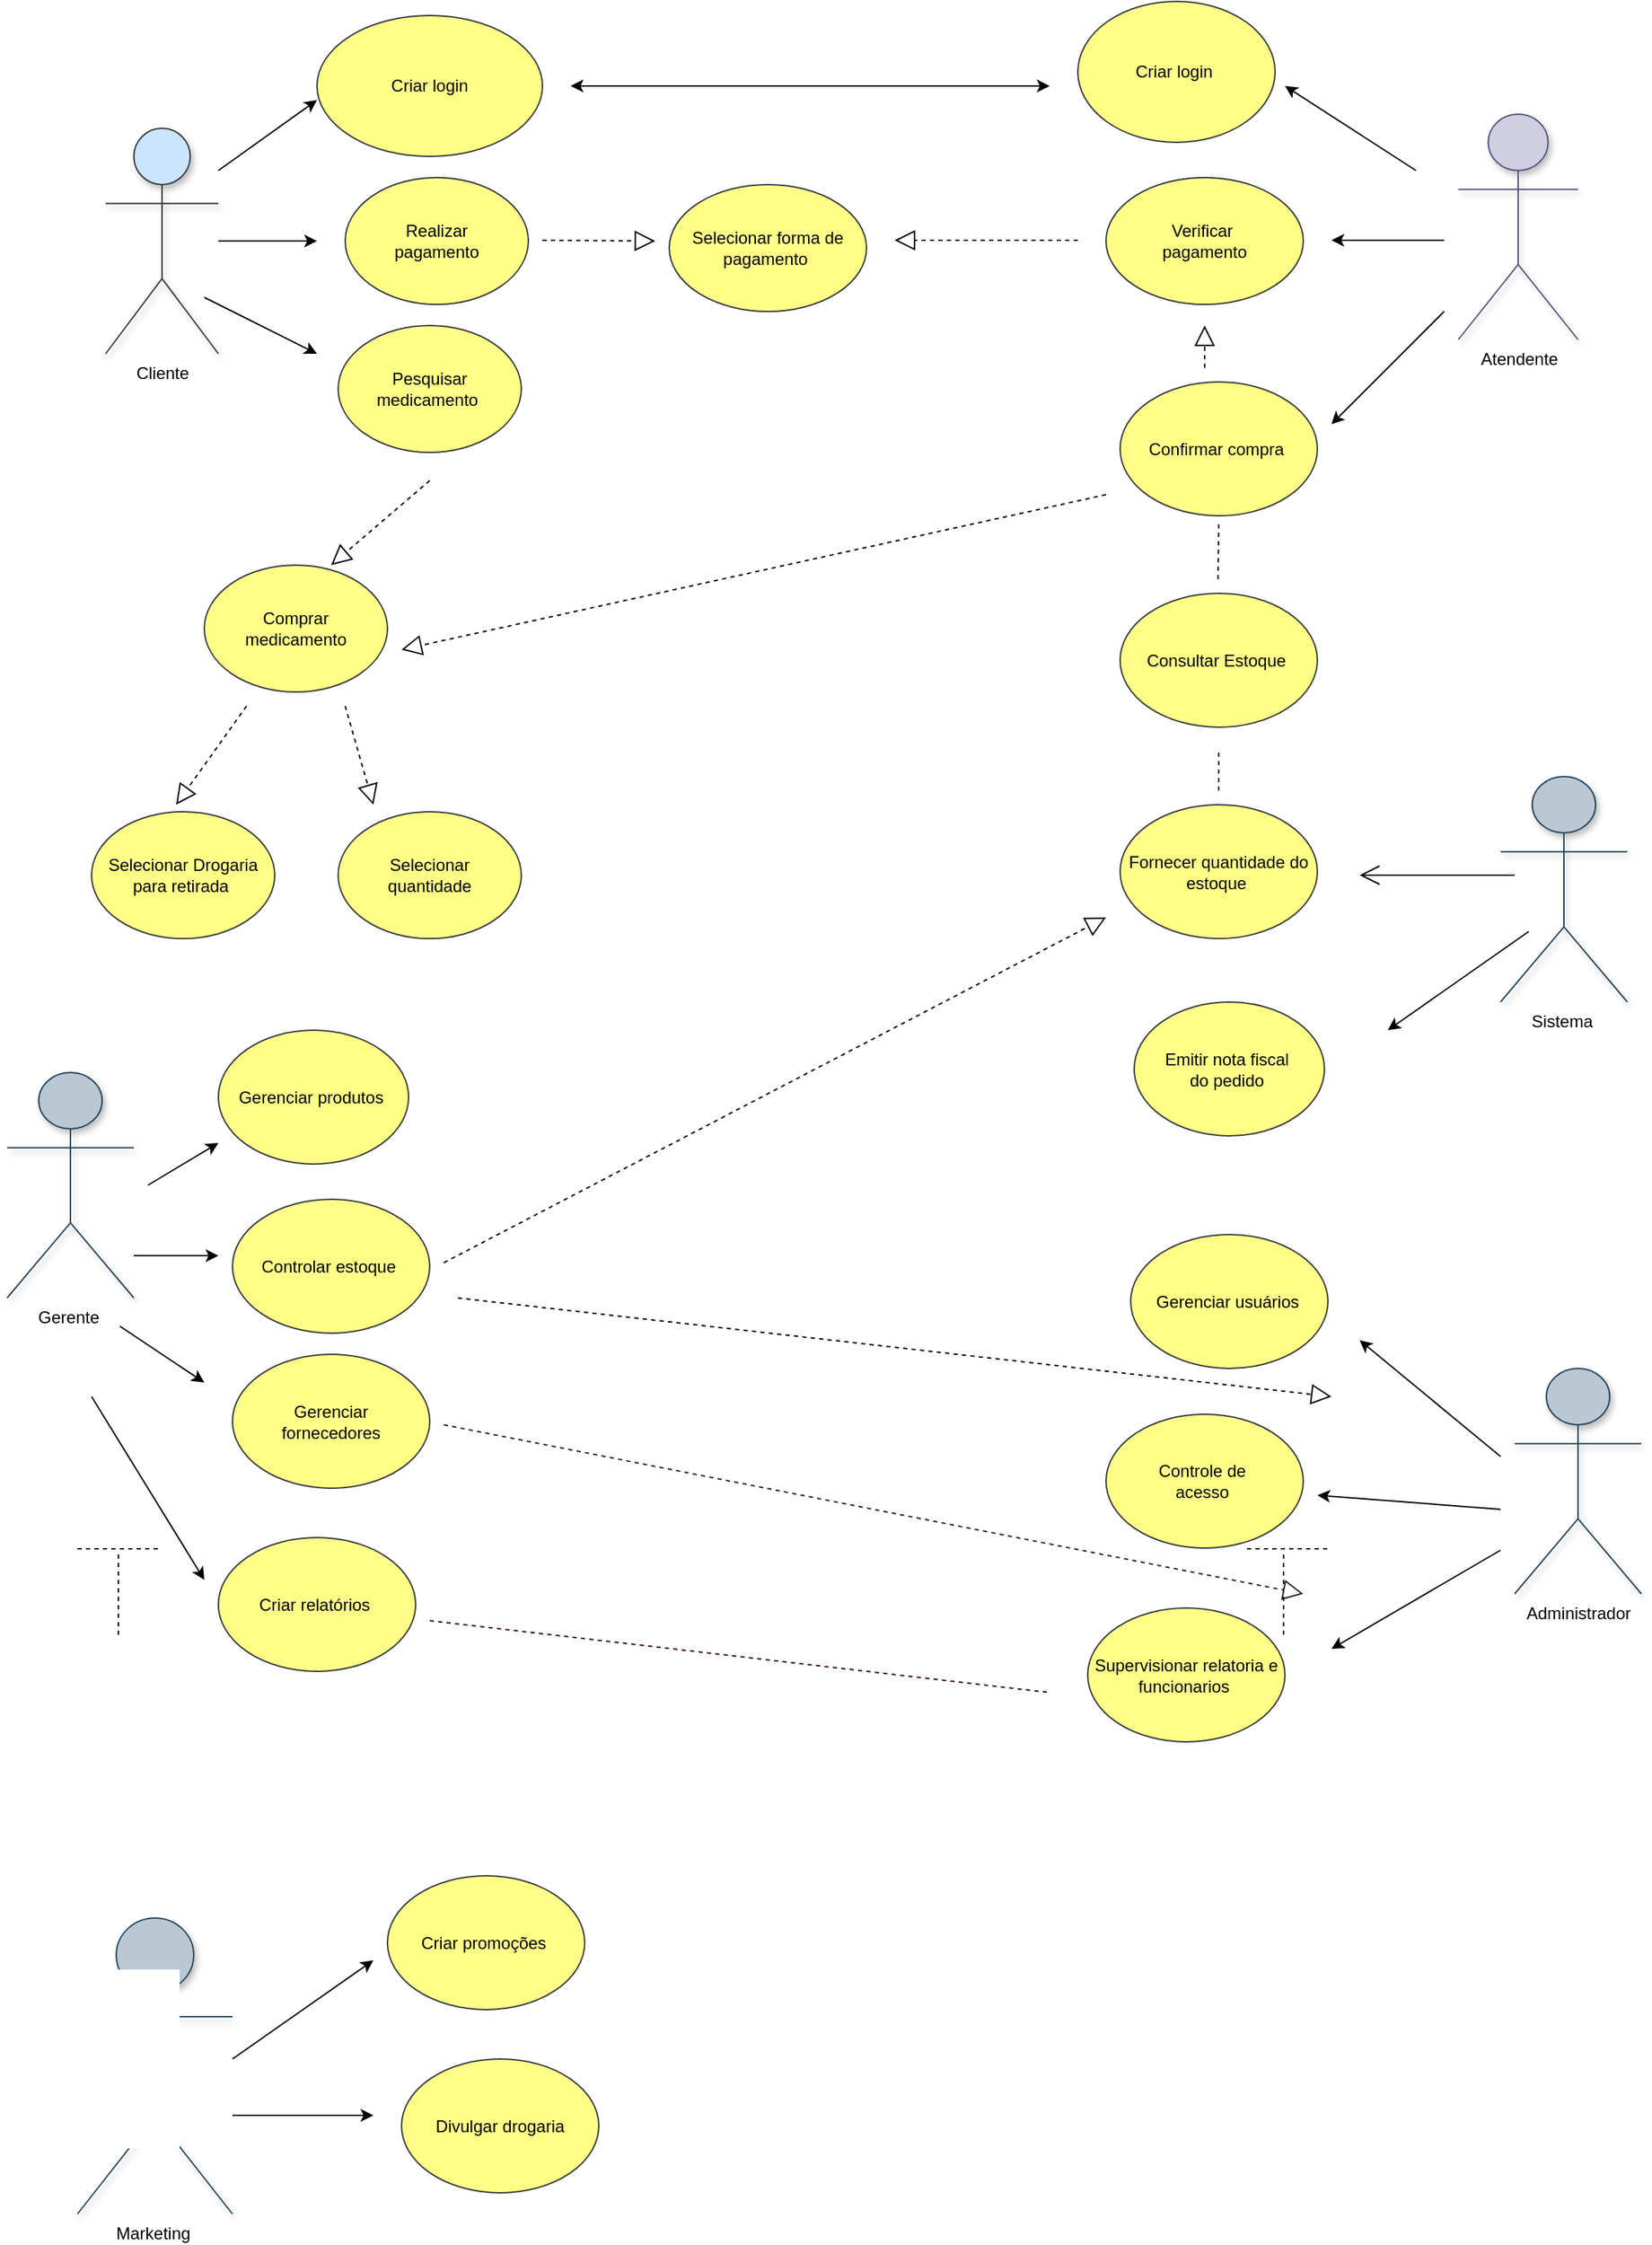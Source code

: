 <mxfile version="26.1.3" pages="2">
  <diagram name="Página-1" id="gC3RrV2aOzcXuzw-rNPh">
    <mxGraphModel dx="2253" dy="781" grid="1" gridSize="10" guides="1" tooltips="1" connect="1" arrows="1" fold="1" page="1" pageScale="1" pageWidth="827" pageHeight="1169" math="0" shadow="0">
      <root>
        <mxCell id="0" />
        <mxCell id="1" parent="0" />
        <mxCell id="Yk6kG_hu-b-GHQAvHQXt-1" value="" style="endArrow=none;dashed=1;html=1;rounded=0;" edge="1" parent="1">
          <mxGeometry width="50" height="50" relative="1" as="geometry">
            <mxPoint x="-30" y="1168" as="sourcePoint" />
            <mxPoint x="30" y="1168" as="targetPoint" />
          </mxGeometry>
        </mxCell>
        <mxCell id="Yk6kG_hu-b-GHQAvHQXt-3" value="Cliente" style="shape=umlActor;verticalLabelPosition=bottom;verticalAlign=top;html=1;outlineConnect=0;fillColor=#cce5ff;strokeColor=#36393d;shadow=1;" vertex="1" parent="1">
          <mxGeometry x="-10" y="160" width="80" height="160" as="geometry" />
        </mxCell>
        <mxCell id="Yk6kG_hu-b-GHQAvHQXt-4" value="" style="endArrow=none;dashed=1;html=1;rounded=0;" edge="1" parent="1">
          <mxGeometry width="50" height="50" relative="1" as="geometry">
            <mxPoint x="800" y="1168" as="sourcePoint" />
            <mxPoint x="860" y="1168" as="targetPoint" />
          </mxGeometry>
        </mxCell>
        <mxCell id="Yk6kG_hu-b-GHQAvHQXt-7" value="" style="endArrow=classic;html=1;rounded=0;" edge="1" parent="1">
          <mxGeometry width="50" height="50" relative="1" as="geometry">
            <mxPoint x="70" y="190" as="sourcePoint" />
            <mxPoint x="140" y="140" as="targetPoint" />
          </mxGeometry>
        </mxCell>
        <mxCell id="Yk6kG_hu-b-GHQAvHQXt-9" value="" style="endArrow=classic;html=1;rounded=0;" edge="1" parent="1">
          <mxGeometry width="50" height="50" relative="1" as="geometry">
            <mxPoint x="70" y="240" as="sourcePoint" />
            <mxPoint x="140" y="240" as="targetPoint" />
          </mxGeometry>
        </mxCell>
        <mxCell id="Yk6kG_hu-b-GHQAvHQXt-10" value="" style="endArrow=classic;html=1;rounded=0;" edge="1" parent="1">
          <mxGeometry width="50" height="50" relative="1" as="geometry">
            <mxPoint x="60" y="280" as="sourcePoint" />
            <mxPoint x="140" y="320" as="targetPoint" />
          </mxGeometry>
        </mxCell>
        <mxCell id="Yk6kG_hu-b-GHQAvHQXt-12" value="Pesquisar medicamento&amp;nbsp;" style="ellipse;whiteSpace=wrap;html=1;fillColor=#ffff88;strokeColor=#36393d;" vertex="1" parent="1">
          <mxGeometry x="155" y="300" width="130" height="90" as="geometry" />
        </mxCell>
        <mxCell id="Yk6kG_hu-b-GHQAvHQXt-13" value="Criar login" style="ellipse;whiteSpace=wrap;html=1;fillColor=#ffff88;strokeColor=#36393d;" vertex="1" parent="1">
          <mxGeometry x="140" y="80" width="160" height="100" as="geometry" />
        </mxCell>
        <mxCell id="Yk6kG_hu-b-GHQAvHQXt-14" value="Atendente" style="shape=umlActor;verticalLabelPosition=bottom;verticalAlign=top;html=1;outlineConnect=0;fillColor=#d0cee2;strokeColor=#56517e;shadow=1;" vertex="1" parent="1">
          <mxGeometry x="950" y="150" width="85" height="160" as="geometry" />
        </mxCell>
        <mxCell id="Yk6kG_hu-b-GHQAvHQXt-15" value="" style="endArrow=classic;html=1;rounded=0;" edge="1" parent="1">
          <mxGeometry width="50" height="50" relative="1" as="geometry">
            <mxPoint x="940" y="239.5" as="sourcePoint" />
            <mxPoint x="860" y="239.5" as="targetPoint" />
          </mxGeometry>
        </mxCell>
        <mxCell id="Yk6kG_hu-b-GHQAvHQXt-16" value="" style="endArrow=classic;html=1;rounded=0;" edge="1" parent="1">
          <mxGeometry width="50" height="50" relative="1" as="geometry">
            <mxPoint x="920" y="190" as="sourcePoint" />
            <mxPoint x="827" y="130" as="targetPoint" />
          </mxGeometry>
        </mxCell>
        <mxCell id="Yk6kG_hu-b-GHQAvHQXt-18" value="Selecionar&lt;div&gt;&amp;nbsp;quantidade&amp;nbsp;&lt;/div&gt;" style="ellipse;whiteSpace=wrap;html=1;fillColor=#ffff88;strokeColor=#36393d;" vertex="1" parent="1">
          <mxGeometry x="155" y="645" width="130" height="90" as="geometry" />
        </mxCell>
        <mxCell id="Yk6kG_hu-b-GHQAvHQXt-19" value="Comprar&lt;div&gt;&amp;nbsp;medicamento&amp;nbsp;&lt;/div&gt;" style="ellipse;whiteSpace=wrap;html=1;fillColor=#ffff88;strokeColor=#36393d;" vertex="1" parent="1">
          <mxGeometry x="60" y="470" width="130" height="90" as="geometry" />
        </mxCell>
        <mxCell id="Yk6kG_hu-b-GHQAvHQXt-20" value="Selecionar Drogaria para retirada&amp;nbsp;" style="ellipse;whiteSpace=wrap;html=1;fillColor=#ffff88;strokeColor=#36393d;" vertex="1" parent="1">
          <mxGeometry x="-20" y="645" width="130" height="90" as="geometry" />
        </mxCell>
        <mxCell id="Yk6kG_hu-b-GHQAvHQXt-22" value="" style="endArrow=block;dashed=1;endFill=0;endSize=12;html=1;rounded=0;" edge="1" parent="1">
          <mxGeometry width="160" relative="1" as="geometry">
            <mxPoint x="90" y="570" as="sourcePoint" />
            <mxPoint x="40" y="640" as="targetPoint" />
          </mxGeometry>
        </mxCell>
        <mxCell id="Yk6kG_hu-b-GHQAvHQXt-23" value="" style="endArrow=block;dashed=1;endFill=0;endSize=12;html=1;rounded=0;" edge="1" parent="1">
          <mxGeometry width="160" relative="1" as="geometry">
            <mxPoint x="160" y="570" as="sourcePoint" />
            <mxPoint x="180" y="640" as="targetPoint" />
          </mxGeometry>
        </mxCell>
        <mxCell id="Yk6kG_hu-b-GHQAvHQXt-24" value="" style="endArrow=block;dashed=1;endFill=0;endSize=12;html=1;rounded=0;" edge="1" parent="1">
          <mxGeometry width="160" relative="1" as="geometry">
            <mxPoint x="220" y="410" as="sourcePoint" />
            <mxPoint x="150" y="470" as="targetPoint" />
          </mxGeometry>
        </mxCell>
        <mxCell id="Yk6kG_hu-b-GHQAvHQXt-25" value="Realizar&lt;div&gt;&amp;nbsp;pagamento&amp;nbsp;&lt;/div&gt;" style="ellipse;whiteSpace=wrap;html=1;fillColor=#ffff88;strokeColor=#36393d;" vertex="1" parent="1">
          <mxGeometry x="160" y="195" width="130" height="90" as="geometry" />
        </mxCell>
        <mxCell id="Yk6kG_hu-b-GHQAvHQXt-26" value="" style="endArrow=block;dashed=1;endFill=0;endSize=12;html=1;rounded=0;" edge="1" parent="1">
          <mxGeometry width="160" relative="1" as="geometry">
            <mxPoint x="300" y="239.5" as="sourcePoint" />
            <mxPoint x="380" y="240" as="targetPoint" />
          </mxGeometry>
        </mxCell>
        <mxCell id="Yk6kG_hu-b-GHQAvHQXt-27" value="Selecionar forma de pagamento&amp;nbsp;" style="ellipse;whiteSpace=wrap;html=1;fillColor=#ffff88;strokeColor=#36393d;" vertex="1" parent="1">
          <mxGeometry x="390" y="200" width="140" height="90" as="geometry" />
        </mxCell>
        <mxCell id="Yk6kG_hu-b-GHQAvHQXt-28" value="Verificar&amp;nbsp;&lt;div&gt;&amp;nbsp;pagamento&amp;nbsp;&lt;/div&gt;" style="ellipse;whiteSpace=wrap;html=1;fillColor=#ffff88;strokeColor=#36393d;" vertex="1" parent="1">
          <mxGeometry x="700" y="195" width="140" height="90" as="geometry" />
        </mxCell>
        <mxCell id="Yk6kG_hu-b-GHQAvHQXt-30" value="" style="endArrow=block;dashed=1;endFill=0;endSize=12;html=1;rounded=0;" edge="1" parent="1">
          <mxGeometry width="160" relative="1" as="geometry">
            <mxPoint x="680" y="239.5" as="sourcePoint" />
            <mxPoint x="550" y="239.5" as="targetPoint" />
          </mxGeometry>
        </mxCell>
        <mxCell id="Yk6kG_hu-b-GHQAvHQXt-31" value="Criar login&amp;nbsp;" style="ellipse;whiteSpace=wrap;html=1;fillColor=#ffff88;strokeColor=#36393d;" vertex="1" parent="1">
          <mxGeometry x="680" y="70" width="140" height="100" as="geometry" />
        </mxCell>
        <mxCell id="Yk6kG_hu-b-GHQAvHQXt-32" value="" style="endArrow=classic;startArrow=classic;html=1;rounded=0;" edge="1" parent="1">
          <mxGeometry width="50" height="50" relative="1" as="geometry">
            <mxPoint x="320" y="130" as="sourcePoint" />
            <mxPoint x="660" y="130" as="targetPoint" />
          </mxGeometry>
        </mxCell>
        <mxCell id="Yk6kG_hu-b-GHQAvHQXt-33" value="" style="endArrow=classic;html=1;rounded=0;" edge="1" parent="1">
          <mxGeometry width="50" height="50" relative="1" as="geometry">
            <mxPoint x="940" y="290" as="sourcePoint" />
            <mxPoint x="860" y="370" as="targetPoint" />
          </mxGeometry>
        </mxCell>
        <mxCell id="Yk6kG_hu-b-GHQAvHQXt-35" value="Confirmar compra&amp;nbsp;" style="ellipse;whiteSpace=wrap;html=1;fillColor=#ffff88;strokeColor=#36393d;" vertex="1" parent="1">
          <mxGeometry x="710" y="340" width="140" height="95" as="geometry" />
        </mxCell>
        <mxCell id="Yk6kG_hu-b-GHQAvHQXt-36" value="" style="endArrow=block;dashed=1;endFill=0;endSize=12;html=1;rounded=0;" edge="1" parent="1">
          <mxGeometry width="160" relative="1" as="geometry">
            <mxPoint x="770" y="330" as="sourcePoint" />
            <mxPoint x="770" y="300" as="targetPoint" />
          </mxGeometry>
        </mxCell>
        <mxCell id="Yk6kG_hu-b-GHQAvHQXt-37" value="" style="endArrow=block;dashed=1;endFill=0;endSize=12;html=1;rounded=0;" edge="1" parent="1">
          <mxGeometry width="160" relative="1" as="geometry">
            <mxPoint x="700" y="420" as="sourcePoint" />
            <mxPoint x="200" y="530" as="targetPoint" />
          </mxGeometry>
        </mxCell>
        <mxCell id="Yk6kG_hu-b-GHQAvHQXt-38" value="Sistema&amp;nbsp;" style="shape=umlActor;verticalLabelPosition=bottom;verticalAlign=top;html=1;fillColor=#bac8d3;strokeColor=#23445d;shadow=1;" vertex="1" parent="1">
          <mxGeometry x="980" y="620" width="90" height="160" as="geometry" />
        </mxCell>
        <mxCell id="Yk6kG_hu-b-GHQAvHQXt-39" value="" style="endArrow=open;endFill=1;endSize=12;html=1;rounded=0;" edge="1" parent="1">
          <mxGeometry width="160" relative="1" as="geometry">
            <mxPoint x="990" y="690" as="sourcePoint" />
            <mxPoint x="880" y="690" as="targetPoint" />
          </mxGeometry>
        </mxCell>
        <mxCell id="Yk6kG_hu-b-GHQAvHQXt-40" value="Fornecer quantidade do estoque&amp;nbsp;" style="ellipse;whiteSpace=wrap;html=1;fillColor=#ffff88;strokeColor=#36393d;" vertex="1" parent="1">
          <mxGeometry x="710" y="640" width="140" height="95" as="geometry" />
        </mxCell>
        <mxCell id="Yk6kG_hu-b-GHQAvHQXt-41" value="Consultar Estoque&amp;nbsp;" style="ellipse;whiteSpace=wrap;html=1;fillColor=#ffff88;strokeColor=#36393d;" vertex="1" parent="1">
          <mxGeometry x="710" y="490" width="140" height="95" as="geometry" />
        </mxCell>
        <mxCell id="Yk6kG_hu-b-GHQAvHQXt-43" value="" style="endArrow=none;dashed=1;html=1;rounded=0;" edge="1" parent="1">
          <mxGeometry width="50" height="50" relative="1" as="geometry">
            <mxPoint x="779.5" y="480" as="sourcePoint" />
            <mxPoint x="780" y="440" as="targetPoint" />
          </mxGeometry>
        </mxCell>
        <mxCell id="Yk6kG_hu-b-GHQAvHQXt-44" value="" style="endArrow=none;dashed=1;html=1;rounded=0;" edge="1" parent="1">
          <mxGeometry width="50" height="50" relative="1" as="geometry">
            <mxPoint x="780" y="630" as="sourcePoint" />
            <mxPoint x="780" y="600" as="targetPoint" />
          </mxGeometry>
        </mxCell>
        <mxCell id="Yk6kG_hu-b-GHQAvHQXt-45" value="" style="endArrow=classic;html=1;rounded=0;" edge="1" parent="1">
          <mxGeometry width="50" height="50" relative="1" as="geometry">
            <mxPoint x="1000" y="730" as="sourcePoint" />
            <mxPoint x="900" y="800" as="targetPoint" />
          </mxGeometry>
        </mxCell>
        <mxCell id="Yk6kG_hu-b-GHQAvHQXt-46" value="Emitir nota fiscal&amp;nbsp;&lt;div&gt;do pedido&amp;nbsp;&lt;/div&gt;" style="ellipse;whiteSpace=wrap;html=1;fillColor=#ffff88;strokeColor=#36393d;" vertex="1" parent="1">
          <mxGeometry x="720" y="780" width="135" height="95" as="geometry" />
        </mxCell>
        <mxCell id="Yk6kG_hu-b-GHQAvHQXt-48" value="Gerente&amp;nbsp;" style="shape=umlActor;verticalLabelPosition=bottom;verticalAlign=top;html=1;outlineConnect=0;fillColor=#bac8d3;strokeColor=#23445d;shadow=1;" vertex="1" parent="1">
          <mxGeometry x="-80" y="830" width="90" height="160" as="geometry" />
        </mxCell>
        <mxCell id="Yk6kG_hu-b-GHQAvHQXt-49" value="" style="endArrow=classic;html=1;rounded=0;" edge="1" parent="1">
          <mxGeometry width="50" height="50" relative="1" as="geometry">
            <mxPoint x="20" y="910" as="sourcePoint" />
            <mxPoint x="70" y="880" as="targetPoint" />
          </mxGeometry>
        </mxCell>
        <mxCell id="Yk6kG_hu-b-GHQAvHQXt-50" value="Controlar estoque&amp;nbsp;" style="ellipse;whiteSpace=wrap;html=1;fillColor=#ffff88;strokeColor=#36393d;" vertex="1" parent="1">
          <mxGeometry x="80" y="920" width="140" height="95" as="geometry" />
        </mxCell>
        <mxCell id="Yk6kG_hu-b-GHQAvHQXt-51" value="Gerenciar produtos&amp;nbsp;" style="ellipse;whiteSpace=wrap;html=1;fillColor=#ffff88;strokeColor=#36393d;" vertex="1" parent="1">
          <mxGeometry x="70" y="800" width="135" height="95" as="geometry" />
        </mxCell>
        <mxCell id="Yk6kG_hu-b-GHQAvHQXt-52" value="Gerenciar&lt;div&gt;&amp;nbsp;fornecedores&amp;nbsp;&lt;/div&gt;" style="ellipse;whiteSpace=wrap;html=1;fillColor=#ffff88;strokeColor=#36393d;" vertex="1" parent="1">
          <mxGeometry x="80" y="1030" width="140" height="95" as="geometry" />
        </mxCell>
        <mxCell id="Yk6kG_hu-b-GHQAvHQXt-53" value="" style="endArrow=classic;html=1;rounded=0;" edge="1" parent="1">
          <mxGeometry width="50" height="50" relative="1" as="geometry">
            <mxPoint x="10" y="960" as="sourcePoint" />
            <mxPoint x="70" y="960" as="targetPoint" />
          </mxGeometry>
        </mxCell>
        <mxCell id="Yk6kG_hu-b-GHQAvHQXt-54" value="" style="endArrow=block;dashed=1;endFill=0;endSize=12;html=1;rounded=0;" edge="1" parent="1">
          <mxGeometry width="160" relative="1" as="geometry">
            <mxPoint x="230" y="965" as="sourcePoint" />
            <mxPoint x="700" y="720" as="targetPoint" />
          </mxGeometry>
        </mxCell>
        <mxCell id="Yk6kG_hu-b-GHQAvHQXt-55" value="" style="endArrow=classic;html=1;rounded=0;" edge="1" parent="1">
          <mxGeometry width="50" height="50" relative="1" as="geometry">
            <mxPoint y="1010" as="sourcePoint" />
            <mxPoint x="60" y="1050" as="targetPoint" />
          </mxGeometry>
        </mxCell>
        <mxCell id="Yk6kG_hu-b-GHQAvHQXt-57" value="" style="endArrow=none;dashed=1;html=1;rounded=0;" edge="1" parent="1">
          <mxGeometry width="50" height="50" relative="1" as="geometry">
            <mxPoint x="-1" y="1229" as="sourcePoint" />
            <mxPoint x="-1" y="1169" as="targetPoint" />
          </mxGeometry>
        </mxCell>
        <mxCell id="Yk6kG_hu-b-GHQAvHQXt-58" value="" style="endArrow=none;dashed=1;html=1;rounded=0;" edge="1" parent="1">
          <mxGeometry width="50" height="50" relative="1" as="geometry">
            <mxPoint x="826" y="1229" as="sourcePoint" />
            <mxPoint x="826" y="1169" as="targetPoint" />
          </mxGeometry>
        </mxCell>
        <mxCell id="Yk6kG_hu-b-GHQAvHQXt-59" value="" style="endArrow=classic;html=1;rounded=0;" edge="1" parent="1">
          <mxGeometry width="50" height="50" relative="1" as="geometry">
            <mxPoint x="-20" y="1060" as="sourcePoint" />
            <mxPoint x="60" y="1190" as="targetPoint" />
          </mxGeometry>
        </mxCell>
        <mxCell id="Yk6kG_hu-b-GHQAvHQXt-60" value="Criar relatórios&amp;nbsp;" style="ellipse;whiteSpace=wrap;html=1;fillColor=#ffff88;strokeColor=#36393d;" vertex="1" parent="1">
          <mxGeometry x="70" y="1160" width="140" height="95" as="geometry" />
        </mxCell>
        <mxCell id="Yk6kG_hu-b-GHQAvHQXt-61" value="Administrador" style="shape=umlActor;verticalLabelPosition=bottom;verticalAlign=top;html=1;outlineConnect=0;fillColor=#bac8d3;strokeColor=#23445d;shadow=1;" vertex="1" parent="1">
          <mxGeometry x="990" y="1040" width="90" height="160" as="geometry" />
        </mxCell>
        <mxCell id="Yk6kG_hu-b-GHQAvHQXt-62" value="" style="endArrow=classic;html=1;rounded=0;" edge="1" parent="1">
          <mxGeometry width="50" height="50" relative="1" as="geometry">
            <mxPoint x="980" y="1102.5" as="sourcePoint" />
            <mxPoint x="880" y="1020" as="targetPoint" />
          </mxGeometry>
        </mxCell>
        <mxCell id="Yk6kG_hu-b-GHQAvHQXt-63" value="" style="endArrow=classic;html=1;rounded=0;" edge="1" parent="1">
          <mxGeometry width="50" height="50" relative="1" as="geometry">
            <mxPoint x="980" y="1140" as="sourcePoint" />
            <mxPoint x="850" y="1130" as="targetPoint" />
          </mxGeometry>
        </mxCell>
        <mxCell id="Yk6kG_hu-b-GHQAvHQXt-64" value="" style="endArrow=classic;html=1;rounded=0;" edge="1" parent="1">
          <mxGeometry width="50" height="50" relative="1" as="geometry">
            <mxPoint x="980" y="1169" as="sourcePoint" />
            <mxPoint x="860" y="1239" as="targetPoint" />
          </mxGeometry>
        </mxCell>
        <mxCell id="Yk6kG_hu-b-GHQAvHQXt-65" value="Gerenciar usuários&amp;nbsp;" style="ellipse;whiteSpace=wrap;html=1;fillColor=#ffff88;strokeColor=#36393d;" vertex="1" parent="1">
          <mxGeometry x="717.5" y="945" width="140" height="95" as="geometry" />
        </mxCell>
        <mxCell id="Yk6kG_hu-b-GHQAvHQXt-66" value="Controle de&amp;nbsp;&lt;div&gt;acesso&amp;nbsp;&lt;/div&gt;" style="ellipse;whiteSpace=wrap;html=1;fillColor=#ffff88;strokeColor=#36393d;" vertex="1" parent="1">
          <mxGeometry x="700" y="1072.5" width="140" height="95" as="geometry" />
        </mxCell>
        <mxCell id="Yk6kG_hu-b-GHQAvHQXt-68" value="" style="endArrow=block;dashed=1;endFill=0;endSize=12;html=1;rounded=0;" edge="1" parent="1">
          <mxGeometry width="160" relative="1" as="geometry">
            <mxPoint x="240" y="990" as="sourcePoint" />
            <mxPoint x="860" y="1060" as="targetPoint" />
          </mxGeometry>
        </mxCell>
        <mxCell id="Yk6kG_hu-b-GHQAvHQXt-69" value="" style="endArrow=block;dashed=1;endFill=0;endSize=12;html=1;rounded=0;fillColor=#dae8fc;strokeColor=light-dark(#212121, #5c79a3);" edge="1" parent="1">
          <mxGeometry width="160" relative="1" as="geometry">
            <mxPoint x="230" y="1080" as="sourcePoint" />
            <mxPoint x="840" y="1200" as="targetPoint" />
          </mxGeometry>
        </mxCell>
        <mxCell id="Yk6kG_hu-b-GHQAvHQXt-70" value="Supervisionar relatoria e funcionarios&amp;nbsp;" style="ellipse;whiteSpace=wrap;html=1;fillColor=#ffff88;strokeColor=#36393d;" vertex="1" parent="1">
          <mxGeometry x="687" y="1210" width="140" height="95" as="geometry" />
        </mxCell>
        <mxCell id="Yk6kG_hu-b-GHQAvHQXt-71" value="" style="endArrow=none;dashed=1;html=1;rounded=0;fillColor=#dae8fc;strokeColor=#330033;" edge="1" parent="1">
          <mxGeometry width="50" height="50" relative="1" as="geometry">
            <mxPoint x="220" y="1219" as="sourcePoint" />
            <mxPoint x="660" y="1270" as="targetPoint" />
          </mxGeometry>
        </mxCell>
        <mxCell id="Yk6kG_hu-b-GHQAvHQXt-72" value="Marketing&amp;nbsp;" style="shape=umlActor;verticalLabelPosition=bottom;verticalAlign=top;html=1;outlineConnect=0;fillColor=#bac8d3;strokeColor=#23445d;shadow=1;" vertex="1" parent="1">
          <mxGeometry x="-30" y="1430" width="110" height="210" as="geometry" />
        </mxCell>
        <mxCell id="Yk6kG_hu-b-GHQAvHQXt-73" value="" style="endArrow=classic;html=1;rounded=0;" edge="1" parent="1">
          <mxGeometry width="50" height="50" relative="1" as="geometry">
            <mxPoint x="80" y="1530" as="sourcePoint" />
            <mxPoint x="180" y="1460" as="targetPoint" />
          </mxGeometry>
        </mxCell>
        <mxCell id="Yk6kG_hu-b-GHQAvHQXt-75" value="" style="endArrow=classic;html=1;rounded=0;" edge="1" parent="1">
          <mxGeometry width="50" height="50" relative="1" as="geometry">
            <mxPoint x="80" y="1570" as="sourcePoint" />
            <mxPoint x="180" y="1570" as="targetPoint" />
          </mxGeometry>
        </mxCell>
        <mxCell id="Yk6kG_hu-b-GHQAvHQXt-77" value="Criar promoções&amp;nbsp;" style="ellipse;whiteSpace=wrap;html=1;fillColor=#ffff88;strokeColor=#36393d;" vertex="1" parent="1">
          <mxGeometry x="190" y="1400" width="140" height="95" as="geometry" />
        </mxCell>
        <mxCell id="Yk6kG_hu-b-GHQAvHQXt-78" value="Divulgar drogaria" style="ellipse;whiteSpace=wrap;html=1;fillColor=#ffff88;strokeColor=#36393d;" vertex="1" parent="1">
          <mxGeometry x="200" y="1530" width="140" height="95" as="geometry" />
        </mxCell>
      </root>
    </mxGraphModel>
  </diagram>
  <diagram id="IpYI07IQkzwJ1DwmVJAY" name="Página-2">
    <mxGraphModel dx="2253" dy="1950" grid="1" gridSize="10" guides="1" tooltips="1" connect="1" arrows="1" fold="1" page="1" pageScale="1" pageWidth="827" pageHeight="1169" math="0" shadow="0">
      <root>
        <mxCell id="0" />
        <mxCell id="1" parent="0" />
        <mxCell id="aTbsvSiJhTJ-8lyyJaPl-1" value="" style="endArrow=none;dashed=1;html=1;rounded=0;" edge="1" parent="1">
          <mxGeometry width="50" height="50" relative="1" as="geometry">
            <mxPoint x="-20" y="20" as="sourcePoint" />
            <mxPoint x="20" y="-20" as="targetPoint" />
          </mxGeometry>
        </mxCell>
        <mxCell id="aTbsvSiJhTJ-8lyyJaPl-2" value="" style="endArrow=none;dashed=1;html=1;rounded=0;" edge="1" parent="1">
          <mxGeometry width="50" height="50" relative="1" as="geometry">
            <mxPoint x="810" y="-10" as="sourcePoint" />
            <mxPoint x="860" y="30" as="targetPoint" />
          </mxGeometry>
        </mxCell>
        <mxCell id="aTbsvSiJhTJ-8lyyJaPl-3" value="&lt;p style=&quot;margin:0px;margin-top:4px;text-align:center;&quot;&gt;&lt;i&gt;Estoque&lt;/i&gt;&lt;/p&gt;&lt;hr size=&quot;1&quot; style=&quot;border-style:solid;&quot;&gt;&lt;p style=&quot;margin:0px;margin-left:4px;&quot;&gt;Id : int&amp;nbsp;&lt;/p&gt;&lt;p style=&quot;margin:0px;margin-left:4px;&quot;&gt;Produto: int&lt;/p&gt;&lt;p style=&quot;margin:0px;margin-left:4px;&quot;&gt;quantidade: int&lt;/p&gt;&lt;hr size=&quot;1&quot; style=&quot;border-style:solid;&quot;&gt;&lt;p style=&quot;margin:0px;margin-left:4px;&quot;&gt;&lt;br&gt;&lt;/p&gt;" style="verticalAlign=top;align=left;overflow=fill;html=1;whiteSpace=wrap;" vertex="1" parent="1">
          <mxGeometry x="280" y="40" width="180" height="90" as="geometry" />
        </mxCell>
        <mxCell id="aTbsvSiJhTJ-8lyyJaPl-4" value="" style="endArrow=classic;html=1;rounded=0;" edge="1" parent="1">
          <mxGeometry width="50" height="50" relative="1" as="geometry">
            <mxPoint x="360" y="140" as="sourcePoint" />
            <mxPoint x="360" y="190" as="targetPoint" />
          </mxGeometry>
        </mxCell>
        <mxCell id="aTbsvSiJhTJ-8lyyJaPl-5" value="&lt;p style=&quot;margin:0px;margin-top:4px;text-align:center;&quot;&gt;&lt;i&gt;Produto&amp;nbsp;&lt;/i&gt;&lt;/p&gt;&lt;hr size=&quot;1&quot; style=&quot;border-style:solid;&quot;&gt;&lt;p style=&quot;margin:0px;margin-left:4px;&quot;&gt;nome: string&amp;nbsp;&lt;/p&gt;&lt;p style=&quot;margin:0px;margin-left:4px;&quot;&gt;descricao: string&lt;/p&gt;&lt;p style=&quot;margin:0px;margin-left:4px;&quot;&gt;preco:float&lt;/p&gt;&lt;p style=&quot;margin:0px;margin-left:4px;&quot;&gt;quantidade: int&lt;/p&gt;&lt;p style=&quot;margin:0px;margin-left:4px;&quot;&gt;fornrcedor: string&lt;/p&gt;&lt;hr size=&quot;1&quot; style=&quot;border-style:solid;&quot;&gt;&lt;p style=&quot;margin:0px;margin-left:4px;&quot;&gt;&lt;br&gt;&lt;/p&gt;" style="verticalAlign=top;align=left;overflow=fill;html=1;whiteSpace=wrap;" vertex="1" parent="1">
          <mxGeometry x="260" y="200" width="190" height="120" as="geometry" />
        </mxCell>
        <mxCell id="aTbsvSiJhTJ-8lyyJaPl-6" value="" style="endArrow=classic;html=1;rounded=0;" edge="1" parent="1">
          <mxGeometry width="50" height="50" relative="1" as="geometry">
            <mxPoint x="460" y="260" as="sourcePoint" />
            <mxPoint x="530" y="260" as="targetPoint" />
          </mxGeometry>
        </mxCell>
        <mxCell id="aTbsvSiJhTJ-8lyyJaPl-7" value="" style="endArrow=classic;html=1;rounded=0;" edge="1" parent="1">
          <mxGeometry width="50" height="50" relative="1" as="geometry">
            <mxPoint x="340" y="330" as="sourcePoint" />
            <mxPoint x="340" y="390" as="targetPoint" />
          </mxGeometry>
        </mxCell>
        <mxCell id="aTbsvSiJhTJ-8lyyJaPl-8" value="&lt;p style=&quot;margin:0px;margin-top:4px;text-align:center;&quot;&gt;&lt;b&gt;Fornecedor&amp;nbsp;&lt;/b&gt;&lt;/p&gt;&lt;hr size=&quot;1&quot; style=&quot;border-style:solid;&quot;&gt;&lt;p style=&quot;margin:0px;margin-left:4px;&quot;&gt;id: int&lt;/p&gt;&lt;p style=&quot;margin:0px;margin-left:4px;&quot;&gt;nome: string&lt;/p&gt;&lt;p style=&quot;margin:0px;margin-left:4px;&quot;&gt;contato:string&lt;/p&gt;&lt;p style=&quot;margin:0px;margin-left:4px;&quot;&gt;cpf: int&lt;/p&gt;&lt;hr size=&quot;1&quot; style=&quot;border-style:solid;&quot;&gt;&lt;p style=&quot;margin:0px;margin-left:4px;&quot;&gt;&lt;br&gt;&lt;/p&gt;" style="verticalAlign=top;align=left;overflow=fill;html=1;whiteSpace=wrap;" vertex="1" parent="1">
          <mxGeometry x="540" y="215" width="160" height="90" as="geometry" />
        </mxCell>
        <mxCell id="aTbsvSiJhTJ-8lyyJaPl-10" value="" style="html=1;whiteSpace=wrap;" vertex="1" parent="1">
          <mxGeometry x="540" y="305" width="160" height="20" as="geometry" />
        </mxCell>
        <mxCell id="aTbsvSiJhTJ-8lyyJaPl-12" value="&lt;p style=&quot;margin:0px;margin-top:4px;text-align:center;&quot;&gt;&lt;b&gt;Venda&amp;nbsp;&lt;/b&gt;&lt;/p&gt;&lt;hr size=&quot;1&quot; style=&quot;border-style:solid;&quot;&gt;&lt;p style=&quot;margin:0px;margin-left:4px;&quot;&gt;id: int&lt;/p&gt;&lt;p style=&quot;margin:0px;margin-left:4px;&quot;&gt;data: date&lt;/p&gt;&lt;p style=&quot;margin:0px;margin-left:4px;&quot;&gt;valortotal: int&lt;/p&gt;&lt;p style=&quot;margin:0px;margin-left:4px;&quot;&gt;cliente: string&lt;/p&gt;&lt;p style=&quot;margin:0px;margin-left:4px;&quot;&gt;produto: string&lt;/p&gt;&lt;p style=&quot;margin:0px;margin-left:4px;&quot;&gt;pagamento: int&lt;/p&gt;&lt;p style=&quot;margin:0px;margin-left:4px;&quot;&gt;receitamedica: string&lt;/p&gt;&lt;hr size=&quot;1&quot; style=&quot;border-style:solid;&quot;&gt;&lt;p style=&quot;margin:0px;margin-left:4px;&quot;&gt;&lt;br&gt;&lt;/p&gt;" style="verticalAlign=top;align=left;overflow=fill;html=1;whiteSpace=wrap;" vertex="1" parent="1">
          <mxGeometry x="250" y="400" width="200" height="150" as="geometry" />
        </mxCell>
        <mxCell id="aTbsvSiJhTJ-8lyyJaPl-13" value="" style="endArrow=classic;html=1;rounded=0;" edge="1" parent="1">
          <mxGeometry width="50" height="50" relative="1" as="geometry">
            <mxPoint x="347" y="554.5" as="sourcePoint" />
            <mxPoint x="347" y="614.5" as="targetPoint" />
          </mxGeometry>
        </mxCell>
        <mxCell id="aTbsvSiJhTJ-8lyyJaPl-14" value="&lt;p style=&quot;margin:0px;margin-top:4px;text-align:center;&quot;&gt;&lt;b&gt;Pagamento&lt;/b&gt;&lt;/p&gt;&lt;hr size=&quot;1&quot; style=&quot;border-style:solid;&quot;&gt;&lt;p style=&quot;margin:0px;margin-left:4px;&quot;&gt;id: int&lt;/p&gt;&lt;p style=&quot;margin:0px;margin-left:4px;&quot;&gt;valor: int&lt;/p&gt;&lt;p style=&quot;margin:0px;margin-left:4px;&quot;&gt;formadepagamento: string&amp;nbsp;&lt;/p&gt;&lt;p style=&quot;margin:0px;margin-left:4px;&quot;&gt;comprovante: string&lt;/p&gt;" style="verticalAlign=top;align=left;overflow=fill;html=1;whiteSpace=wrap;" vertex="1" parent="1">
          <mxGeometry x="250" y="620" width="195" height="110" as="geometry" />
        </mxCell>
        <mxCell id="aTbsvSiJhTJ-8lyyJaPl-15" value="" style="html=1;whiteSpace=wrap;" vertex="1" parent="1">
          <mxGeometry x="250" y="730" width="195" height="20" as="geometry" />
        </mxCell>
        <mxCell id="aTbsvSiJhTJ-8lyyJaPl-18" value="" style="endArrow=classic;html=1;rounded=0;" edge="1" parent="1">
          <mxGeometry width="50" height="50" relative="1" as="geometry">
            <mxPoint x="240" y="470" as="sourcePoint" />
            <mxPoint x="190" y="470" as="targetPoint" />
          </mxGeometry>
        </mxCell>
        <mxCell id="aTbsvSiJhTJ-8lyyJaPl-19" value="&lt;p style=&quot;margin:0px;margin-top:4px;text-align:center;&quot;&gt;&lt;b&gt;Cliente&lt;/b&gt;&lt;/p&gt;&lt;hr size=&quot;1&quot; style=&quot;border-style:solid;&quot;&gt;&lt;p style=&quot;margin:0px;margin-left:4px;&quot;&gt;id: int&lt;/p&gt;&lt;p style=&quot;margin:0px;margin-left:4px;&quot;&gt;nome: string&lt;/p&gt;&lt;p style=&quot;margin:0px;margin-left:4px;&quot;&gt;endereco: string&lt;/p&gt;&lt;p style=&quot;margin:0px;margin-left:4px;&quot;&gt;cpf: int&amp;nbsp;&lt;/p&gt;&lt;p style=&quot;margin:0px;margin-left:4px;&quot;&gt;pagamento: int&lt;/p&gt;&lt;p style=&quot;margin:0px;margin-left:4px;&quot;&gt;receitamedica : string&lt;/p&gt;&lt;hr size=&quot;1&quot; style=&quot;border-style:solid;&quot;&gt;&lt;p style=&quot;margin:0px;margin-left:4px;&quot;&gt;&lt;br&gt;&lt;/p&gt;" style="verticalAlign=top;align=left;overflow=fill;html=1;whiteSpace=wrap;" vertex="1" parent="1">
          <mxGeometry x="-20" y="420" width="180" height="140" as="geometry" />
        </mxCell>
        <mxCell id="aTbsvSiJhTJ-8lyyJaPl-20" value="" style="endArrow=classic;html=1;rounded=0;" edge="1" parent="1">
          <mxGeometry width="50" height="50" relative="1" as="geometry">
            <mxPoint x="-40" y="500" as="sourcePoint" />
            <mxPoint x="-90" y="500" as="targetPoint" />
          </mxGeometry>
        </mxCell>
        <mxCell id="aTbsvSiJhTJ-8lyyJaPl-21" value="&lt;p style=&quot;margin:0px;margin-top:4px;text-align:center;&quot;&gt;&lt;b&gt;Usuario&lt;/b&gt;&lt;/p&gt;&lt;hr size=&quot;1&quot; style=&quot;border-style:solid;&quot;&gt;&lt;p style=&quot;margin:0px;margin-left:4px;&quot;&gt;id: int&lt;/p&gt;&lt;p style=&quot;margin:0px;margin-left:4px;&quot;&gt;nome: string&lt;/p&gt;&lt;p style=&quot;margin:0px;margin-left:4px;&quot;&gt;cpf: int&lt;/p&gt;&lt;p style=&quot;margin:0px;margin-left:4px;&quot;&gt;senha: string&amp;nbsp;&lt;/p&gt;&lt;hr size=&quot;1&quot; style=&quot;border-style:solid;&quot;&gt;&lt;p style=&quot;margin:0px;margin-left:4px;&quot;&gt;&lt;br&gt;&lt;/p&gt;" style="verticalAlign=top;align=left;overflow=fill;html=1;whiteSpace=wrap;" vertex="1" parent="1">
          <mxGeometry x="-300" y="420" width="190" height="120" as="geometry" />
        </mxCell>
        <mxCell id="aTbsvSiJhTJ-8lyyJaPl-22" value="&lt;p style=&quot;margin:0px;margin-top:4px;text-align:center;&quot;&gt;&lt;b&gt;Gerente&amp;nbsp;&lt;/b&gt;&lt;/p&gt;&lt;hr size=&quot;1&quot; style=&quot;border-style:solid;&quot;&gt;&lt;p style=&quot;margin:0px;margin-left:4px;&quot;&gt;&lt;br&gt;&lt;/p&gt;&lt;hr size=&quot;1&quot; style=&quot;border-style:solid;&quot;&gt;&lt;p style=&quot;margin:0px;margin-left:4px;&quot;&gt;&lt;br&gt;&lt;/p&gt;" style="verticalAlign=top;align=left;overflow=fill;html=1;whiteSpace=wrap;" vertex="1" parent="1">
          <mxGeometry x="-430" y="710" width="140" height="70" as="geometry" />
        </mxCell>
        <mxCell id="aTbsvSiJhTJ-8lyyJaPl-24" value="&lt;p style=&quot;margin:0px;margin-top:4px;text-align:center;&quot;&gt;&lt;b&gt;Atender&amp;nbsp;&lt;/b&gt;&lt;/p&gt;&lt;hr size=&quot;1&quot; style=&quot;border-style:solid;&quot;&gt;&lt;p style=&quot;margin:0px;margin-left:4px;&quot;&gt;&lt;br&gt;&lt;/p&gt;&lt;hr size=&quot;1&quot; style=&quot;border-style:solid;&quot;&gt;&lt;p style=&quot;margin:0px;margin-left:4px;&quot;&gt;&lt;br&gt;&lt;/p&gt;" style="verticalAlign=top;align=left;overflow=fill;html=1;whiteSpace=wrap;" vertex="1" parent="1">
          <mxGeometry x="-50" y="710" width="150" height="80" as="geometry" />
        </mxCell>
        <mxCell id="aTbsvSiJhTJ-8lyyJaPl-25" value="" style="endArrow=classic;html=1;rounded=0;" edge="1" parent="1">
          <mxGeometry width="50" height="50" relative="1" as="geometry">
            <mxPoint x="-370" y="700" as="sourcePoint" />
            <mxPoint x="-260" y="560" as="targetPoint" />
          </mxGeometry>
        </mxCell>
        <mxCell id="aTbsvSiJhTJ-8lyyJaPl-26" value="" style="endArrow=classic;html=1;rounded=0;" edge="1" parent="1">
          <mxGeometry width="50" height="50" relative="1" as="geometry">
            <mxPoint x="-160" y="700" as="sourcePoint" />
            <mxPoint x="-160" y="570" as="targetPoint" />
          </mxGeometry>
        </mxCell>
        <mxCell id="aTbsvSiJhTJ-8lyyJaPl-27" value="" style="endArrow=classic;html=1;rounded=0;" edge="1" parent="1">
          <mxGeometry width="50" height="50" relative="1" as="geometry">
            <mxPoint x="-10" y="700" as="sourcePoint" />
            <mxPoint x="-120" y="560" as="targetPoint" />
          </mxGeometry>
        </mxCell>
        <mxCell id="aTbsvSiJhTJ-8lyyJaPl-28" value="&lt;p style=&quot;margin:0px;margin-top:4px;text-align:center;&quot;&gt;&lt;b&gt;Administrador&amp;nbsp;&lt;/b&gt;&lt;/p&gt;&lt;hr size=&quot;1&quot; style=&quot;border-style:solid;&quot;&gt;&lt;p style=&quot;margin:0px;margin-left:4px;&quot;&gt;&lt;br&gt;&lt;/p&gt;&lt;hr size=&quot;1&quot; style=&quot;border-style:solid;&quot;&gt;&lt;p style=&quot;margin:0px;margin-left:4px;&quot;&gt;&lt;br&gt;&lt;/p&gt;" style="verticalAlign=top;align=left;overflow=fill;html=1;whiteSpace=wrap;" vertex="1" parent="1">
          <mxGeometry x="-240" y="710" width="160" height="85" as="geometry" />
        </mxCell>
        <mxCell id="aTbsvSiJhTJ-8lyyJaPl-33" value="&lt;p style=&quot;margin:0px;margin-top:4px;text-align:center;&quot;&gt;&lt;b&gt;Relatorio&lt;/b&gt;&lt;/p&gt;&lt;hr size=&quot;1&quot; style=&quot;border-style:solid;&quot;&gt;&lt;p style=&quot;margin:0px;margin-left:4px;&quot;&gt;id: int&amp;nbsp;&lt;/p&gt;&lt;p style=&quot;margin:0px;margin-left:4px;&quot;&gt;tipo: string&amp;nbsp;&lt;/p&gt;&lt;p style=&quot;margin:0px;margin-left:4px;&quot;&gt;data: date&lt;/p&gt;&lt;p style=&quot;margin:0px;margin-left:4px;&quot;&gt;conteudo: string&lt;/p&gt;&lt;hr size=&quot;1&quot; style=&quot;border-style:solid;&quot;&gt;&lt;p style=&quot;margin:0px;margin-left:4px;&quot;&gt;&lt;br&gt;&lt;/p&gt;" style="verticalAlign=top;align=left;overflow=fill;html=1;whiteSpace=wrap;" vertex="1" parent="1">
          <mxGeometry x="20" y="40" width="180" height="120" as="geometry" />
        </mxCell>
        <mxCell id="aTbsvSiJhTJ-8lyyJaPl-34" value="&lt;p style=&quot;margin:0px;margin-top:4px;text-align:center;&quot;&gt;&lt;/p&gt;&lt;p style=&quot;margin:0px;margin-left:4px;&quot;&gt;&lt;b&gt;&amp;nbsp; &amp;nbsp; &amp;nbsp; &amp;nbsp; &amp;nbsp; &amp;nbsp; &amp;nbsp; Sistema&amp;nbsp;&lt;/b&gt;&lt;/p&gt;&lt;hr size=&quot;1&quot; style=&quot;border-style:solid;&quot;&gt;&lt;p style=&quot;margin:0px;margin-left:4px;&quot;&gt;login (usuario; string, senha:string)&lt;/p&gt;&lt;p style=&quot;margin:0px;margin-left:4px;&quot;&gt;Gerarrelatorio: string&lt;/p&gt;" style="verticalAlign=top;align=left;overflow=fill;html=1;whiteSpace=wrap;" vertex="1" parent="1">
          <mxGeometry x="-210" y="190" width="180" height="80" as="geometry" />
        </mxCell>
        <mxCell id="aTbsvSiJhTJ-8lyyJaPl-35" value="" style="html=1;whiteSpace=wrap;" vertex="1" parent="1">
          <mxGeometry x="-210" y="270" width="180" height="30" as="geometry" />
        </mxCell>
        <mxCell id="aTbsvSiJhTJ-8lyyJaPl-36" value="&lt;p style=&quot;margin:0px;margin-top:4px;text-align:center;&quot;&gt;&lt;b&gt;Medico&lt;/b&gt;&lt;/p&gt;&lt;hr size=&quot;1&quot; style=&quot;border-style:solid;&quot;&gt;&lt;p style=&quot;margin:0px;margin-left:4px;&quot;&gt;&lt;br&gt;&lt;/p&gt;&lt;hr size=&quot;1&quot; style=&quot;border-style:solid;&quot;&gt;&lt;p style=&quot;margin:0px;margin-left:4px;&quot;&gt;&lt;br&gt;&lt;/p&gt;" style="verticalAlign=top;align=left;overflow=fill;html=1;whiteSpace=wrap;" vertex="1" parent="1">
          <mxGeometry x="-600" y="590" width="160" height="85" as="geometry" />
        </mxCell>
        <mxCell id="aTbsvSiJhTJ-8lyyJaPl-37" value="" style="endArrow=classic;html=1;rounded=0;" edge="1" parent="1">
          <mxGeometry width="50" height="50" relative="1" as="geometry">
            <mxPoint x="-430" y="610" as="sourcePoint" />
            <mxPoint x="-310" y="530" as="targetPoint" />
          </mxGeometry>
        </mxCell>
      </root>
    </mxGraphModel>
  </diagram>
</mxfile>
